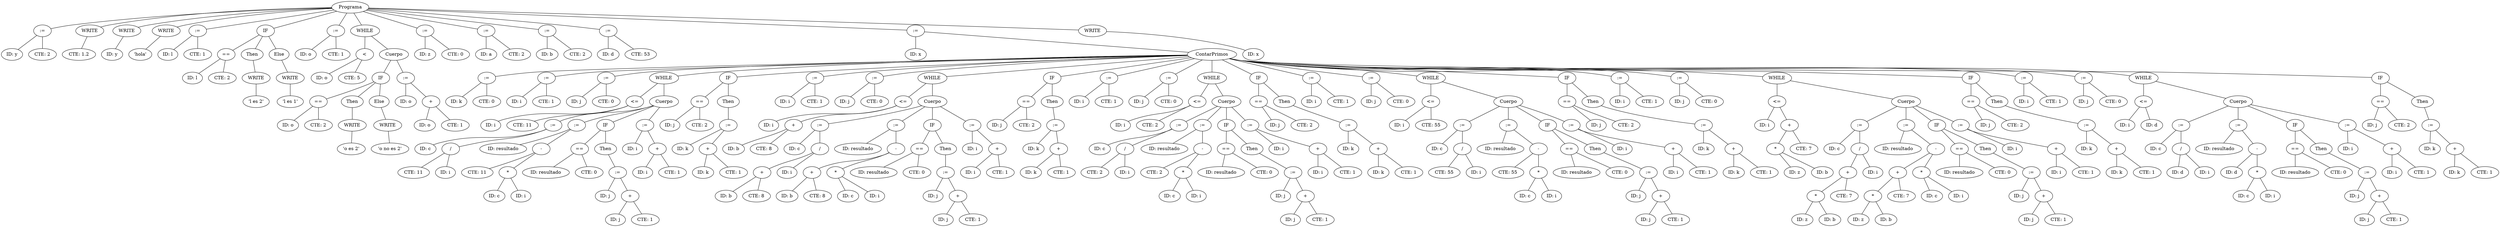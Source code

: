 graph G {nodo_programa [label="Programa"]
nodo_1897224226 [label=":="]
nodo_programa -- nodo_1897224226
nodo_581823703 [label="ID: y"]
nodo_1897224226 -- nodo_581823703
nodo_321847347 [label="CTE: 2"]
nodo_1897224226 -- nodo_321847347
nodo_1275946597 [label="WRITE"]
nodo_programa -- nodo_1275946597
nodo_147440932 [label="CTE: 1.2"]
nodo_1275946597 -- nodo_147440932
nodo_474134562 [label="WRITE"]
nodo_programa -- nodo_474134562
nodo_2133923747 [label="ID: y"]
nodo_474134562 -- nodo_2133923747
nodo_1312433799 [label="WRITE"]
nodo_programa -- nodo_1312433799
nodo_1929564740 [label="'hola'"]
nodo_1312433799 -- nodo_1929564740
nodo_2047403950 [label=":="]
nodo_programa -- nodo_2047403950
nodo_234056515 [label="ID: l"]
nodo_2047403950 -- nodo_234056515
nodo_308443748 [label="CTE: 1"]
nodo_2047403950 -- nodo_308443748
nodo_1997998750 [label="IF"]
nodo_programa -- nodo_1997998750
nodo_1243588165 [label="=="]
nodo_1997998750 -- nodo_1243588165
nodo_1545631030 [label="ID: l"]
nodo_1243588165 -- nodo_1545631030
nodo_1561363852 [label="CTE: 2"]
nodo_1243588165 -- nodo_1561363852
nodo_312227658 [label="Then"]
nodo_1997998750 -- nodo_312227658
nodo_621184722 [label="WRITE"]
nodo_312227658 -- nodo_621184722
nodo_2052116097 [label="'l es 2'"]
nodo_621184722 -- nodo_2052116097
nodo_599066786 [label="Else"]
nodo_1997998750 -- nodo_599066786
nodo_1356877305 [label="WRITE"]
nodo_599066786 -- nodo_1356877305
nodo_1103192353 [label="'l es 1'"]
nodo_1356877305 -- nodo_1103192353
nodo_1033472862 [label=":="]
nodo_programa -- nodo_1033472862
nodo_920806487 [label="ID: o"]
nodo_1033472862 -- nodo_920806487
nodo_1681881335 [label="CTE: 1"]
nodo_1033472862 -- nodo_1681881335
nodo_784188728 [label="WHILE"]
nodo_programa -- nodo_784188728
nodo_1603233994 [label="<"]
nodo_784188728 -- nodo_1603233994
nodo_2062188464 [label="ID: o"]
nodo_1603233994 -- nodo_2062188464
nodo_1695373530 [label="CTE: 5"]
nodo_1603233994 -- nodo_1695373530
nodo_635032902 [label="Cuerpo"]
nodo_784188728 -- nodo_635032902
nodo_20197391 [label="IF"]
nodo_635032902 -- nodo_20197391
nodo_680183910 [label="=="]
nodo_20197391 -- nodo_680183910
nodo_667848229 [label="ID: o"]
nodo_680183910 -- nodo_667848229
nodo_1289096319 [label="CTE: 2"]
nodo_680183910 -- nodo_1289096319
nodo_1816324514 [label="Then"]
nodo_20197391 -- nodo_1816324514
nodo_318096820 [label="WRITE"]
nodo_1816324514 -- nodo_318096820
nodo_1100598889 [label="'o es 2'"]
nodo_318096820 -- nodo_1100598889
nodo_1028687825 [label="Else"]
nodo_20197391 -- nodo_1028687825
nodo_1185183264 [label="WRITE"]
nodo_1028687825 -- nodo_1185183264
nodo_2051068709 [label="'o no es 2'"]
nodo_1185183264 -- nodo_2051068709
nodo_1965400194 [label=":="]
nodo_635032902 -- nodo_1965400194
nodo_1290981368 [label="ID: o"]
nodo_1965400194 -- nodo_1290981368
nodo_688043312 [label="+"]
nodo_1965400194 -- nodo_688043312
nodo_1428656846 [label="ID: o"]
nodo_688043312 -- nodo_1428656846
nodo_224270680 [label="CTE: 1"]
nodo_688043312 -- nodo_224270680
nodo_1468631556 [label=":="]
nodo_programa -- nodo_1468631556
nodo_1797132016 [label="ID: z"]
nodo_1468631556 -- nodo_1797132016
nodo_38158527 [label="CTE: 0"]
nodo_1468631556 -- nodo_38158527
nodo_2142178678 [label=":="]
nodo_programa -- nodo_2142178678
nodo_1693282605 [label="ID: a"]
nodo_2142178678 -- nodo_1693282605
nodo_2141162190 [label="CTE: 2"]
nodo_2142178678 -- nodo_2141162190
nodo_1340894778 [label=":="]
nodo_programa -- nodo_1340894778
nodo_1211043340 [label="ID: b"]
nodo_1340894778 -- nodo_1211043340
nodo_1204054589 [label="CTE: 2"]
nodo_1340894778 -- nodo_1204054589
nodo_1141789169 [label=":="]
nodo_programa -- nodo_1141789169
nodo_1748990708 [label="ID: d"]
nodo_1141789169 -- nodo_1748990708
nodo_1490048657 [label="CTE: 53"]
nodo_1141789169 -- nodo_1490048657
nodo_1008814644 [label=":="]
nodo_programa -- nodo_1008814644
nodo_177608088 [label="ID: x"]
nodo_1008814644 -- nodo_177608088
nodo_426583780 [label="ContarPrimos"]
nodo_1008814644 -- nodo_426583780
nodo_1137942406 [label=":="]
nodo_426583780 -- nodo_1137942406
nodo_1972706594 [label="ID: k"]
nodo_1137942406 -- nodo_1972706594
nodo_1326836957 [label="CTE: 0"]
nodo_1137942406 -- nodo_1326836957
nodo_1061140957 [label=":="]
nodo_426583780 -- nodo_1061140957
nodo_1615805971 [label="ID: i"]
nodo_1061140957 -- nodo_1615805971
nodo_1030636341 [label="CTE: 1"]
nodo_1061140957 -- nodo_1030636341
nodo_1576874817 [label=":="]
nodo_426583780 -- nodo_1576874817
nodo_533629042 [label="ID: j"]
nodo_1576874817 -- nodo_533629042
nodo_107516478 [label="CTE: 0"]
nodo_1576874817 -- nodo_107516478
nodo_1229983277 [label="WHILE"]
nodo_426583780 -- nodo_1229983277
nodo_2097372029 [label="<="]
nodo_1229983277 -- nodo_2097372029
nodo_384156087 [label="ID: i"]
nodo_2097372029 -- nodo_384156087
nodo_1415469111 [label="CTE: 11"]
nodo_2097372029 -- nodo_1415469111
nodo_498472439 [label="Cuerpo"]
nodo_1229983277 -- nodo_498472439
nodo_2047438223 [label=":="]
nodo_498472439 -- nodo_2047438223
nodo_1121575680 [label="ID: c"]
nodo_2047438223 -- nodo_1121575680
nodo_1692435596 [label="/"]
nodo_2047438223 -- nodo_1692435596
nodo_1238645834 [label="CTE: 11"]
nodo_1692435596 -- nodo_1238645834
nodo_2013283818 [label="ID: i"]
nodo_1692435596 -- nodo_2013283818
nodo_1976334345 [label=":="]
nodo_498472439 -- nodo_1976334345
nodo_359155416 [label="ID: resultado"]
nodo_1976334345 -- nodo_359155416
nodo_2109083219 [label="-"]
nodo_1976334345 -- nodo_2109083219
nodo_123943706 [label="CTE: 11"]
nodo_2109083219 -- nodo_123943706
nodo_301537231 [label="*"]
nodo_2109083219 -- nodo_301537231
nodo_1181797806 [label="ID: c"]
nodo_301537231 -- nodo_1181797806
nodo_192513957 [label="ID: i"]
nodo_301537231 -- nodo_192513957
nodo_358405691 [label="IF"]
nodo_498472439 -- nodo_358405691
nodo_1287842864 [label="=="]
nodo_358405691 -- nodo_1287842864
nodo_211764667 [label="ID: resultado"]
nodo_1287842864 -- nodo_211764667
nodo_1260171042 [label="CTE: 0"]
nodo_1287842864 -- nodo_1260171042
nodo_948065652 [label="Then"]
nodo_358405691 -- nodo_948065652
nodo_1668975928 [label=":="]
nodo_948065652 -- nodo_1668975928
nodo_356433521 [label="ID: j"]
nodo_1668975928 -- nodo_356433521
nodo_997549643 [label="+"]
nodo_1668975928 -- nodo_997549643
nodo_301383076 [label="ID: j"]
nodo_997549643 -- nodo_301383076
nodo_651358703 [label="CTE: 1"]
nodo_997549643 -- nodo_651358703
nodo_1191124594 [label=":="]
nodo_498472439 -- nodo_1191124594
nodo_1445490648 [label="ID: i"]
nodo_1191124594 -- nodo_1445490648
nodo_1914172196 [label="+"]
nodo_1191124594 -- nodo_1914172196
nodo_1132148992 [label="ID: i"]
nodo_1914172196 -- nodo_1132148992
nodo_2110366611 [label="CTE: 1"]
nodo_1914172196 -- nodo_2110366611
nodo_1745507677 [label="IF"]
nodo_426583780 -- nodo_1745507677
nodo_633935275 [label="=="]
nodo_1745507677 -- nodo_633935275
nodo_1063291691 [label="ID: j"]
nodo_633935275 -- nodo_1063291691
nodo_260403823 [label="CTE: 2"]
nodo_633935275 -- nodo_260403823
nodo_899645055 [label="Then"]
nodo_1745507677 -- nodo_899645055
nodo_1477857578 [label=":="]
nodo_899645055 -- nodo_1477857578
nodo_1670684880 [label="ID: k"]
nodo_1477857578 -- nodo_1670684880
nodo_1193717959 [label="+"]
nodo_1477857578 -- nodo_1193717959
nodo_159662810 [label="ID: k"]
nodo_1193717959 -- nodo_159662810
nodo_1668406721 [label="CTE: 1"]
nodo_1193717959 -- nodo_1668406721
nodo_623207263 [label=":="]
nodo_426583780 -- nodo_623207263
nodo_1467441076 [label="ID: i"]
nodo_623207263 -- nodo_1467441076
nodo_2093896978 [label="CTE: 1"]
nodo_623207263 -- nodo_2093896978
nodo_297537695 [label=":="]
nodo_426583780 -- nodo_297537695
nodo_520988268 [label="ID: j"]
nodo_297537695 -- nodo_520988268
nodo_1919602886 [label="CTE: 0"]
nodo_297537695 -- nodo_1919602886
nodo_2080533852 [label="WHILE"]
nodo_426583780 -- nodo_2080533852
nodo_223060651 [label="<="]
nodo_2080533852 -- nodo_223060651
nodo_2131184552 [label="ID: i"]
nodo_223060651 -- nodo_2131184552
nodo_1531926638 [label="+"]
nodo_223060651 -- nodo_1531926638
nodo_885569238 [label="ID: b"]
nodo_1531926638 -- nodo_885569238
nodo_1682310174 [label="CTE: 8"]
nodo_1531926638 -- nodo_1682310174
nodo_567892277 [label="Cuerpo"]
nodo_2080533852 -- nodo_567892277
nodo_7661896 [label=":="]
nodo_567892277 -- nodo_7661896
nodo_1912308118 [label="ID: c"]
nodo_7661896 -- nodo_1912308118
nodo_633937219 [label="/"]
nodo_7661896 -- nodo_633937219
nodo_1320351806 [label="+"]
nodo_633937219 -- nodo_1320351806
nodo_1772840457 [label="ID: b"]
nodo_1320351806 -- nodo_1772840457
nodo_1156689307 [label="CTE: 8"]
nodo_1320351806 -- nodo_1156689307
nodo_700420931 [label="ID: i"]
nodo_633937219 -- nodo_700420931
nodo_1880489282 [label=":="]
nodo_567892277 -- nodo_1880489282
nodo_1119635047 [label="ID: resultado"]
nodo_1880489282 -- nodo_1119635047
nodo_191407838 [label="-"]
nodo_1880489282 -- nodo_191407838
nodo_1578633595 [label="+"]
nodo_191407838 -- nodo_1578633595
nodo_20451351 [label="ID: b"]
nodo_1578633595 -- nodo_20451351
nodo_555217193 [label="CTE: 8"]
nodo_1578633595 -- nodo_555217193
nodo_1862794627 [label="*"]
nodo_191407838 -- nodo_1862794627
nodo_1909093065 [label="ID: c"]
nodo_1862794627 -- nodo_1909093065
nodo_808680527 [label="ID: i"]
nodo_1862794627 -- nodo_808680527
nodo_775114201 [label="IF"]
nodo_567892277 -- nodo_775114201
nodo_2122860153 [label="=="]
nodo_775114201 -- nodo_2122860153
nodo_1551249243 [label="ID: resultado"]
nodo_2122860153 -- nodo_1551249243
nodo_2005721502 [label="CTE: 0"]
nodo_2122860153 -- nodo_2005721502
nodo_1130702643 [label="Then"]
nodo_775114201 -- nodo_1130702643
nodo_2145524392 [label=":="]
nodo_1130702643 -- nodo_2145524392
nodo_310636280 [label="ID: j"]
nodo_2145524392 -- nodo_310636280
nodo_43220263 [label="+"]
nodo_2145524392 -- nodo_43220263
nodo_1755680505 [label="ID: j"]
nodo_43220263 -- nodo_1755680505
nodo_134086175 [label="CTE: 1"]
nodo_43220263 -- nodo_134086175
nodo_168047670 [label=":="]
nodo_567892277 -- nodo_168047670
nodo_325523988 [label="ID: i"]
nodo_168047670 -- nodo_325523988
nodo_1467063495 [label="+"]
nodo_168047670 -- nodo_1467063495
nodo_1058315568 [label="ID: i"]
nodo_1467063495 -- nodo_1058315568
nodo_337296224 [label="CTE: 1"]
nodo_1467063495 -- nodo_337296224
nodo_1057399885 [label="IF"]
nodo_426583780 -- nodo_1057399885
nodo_1682608334 [label="=="]
nodo_1057399885 -- nodo_1682608334
nodo_2133617770 [label="ID: j"]
nodo_1682608334 -- nodo_2133617770
nodo_1051466068 [label="CTE: 2"]
nodo_1682608334 -- nodo_1051466068
nodo_880997888 [label="Then"]
nodo_1057399885 -- nodo_880997888
nodo_83811518 [label=":="]
nodo_880997888 -- nodo_83811518
nodo_414039927 [label="ID: k"]
nodo_83811518 -- nodo_414039927
nodo_1184199567 [label="+"]
nodo_83811518 -- nodo_1184199567
nodo_1703194539 [label="ID: k"]
nodo_1184199567 -- nodo_1703194539
nodo_401441929 [label="CTE: 1"]
nodo_1184199567 -- nodo_401441929
nodo_1649329924 [label=":="]
nodo_426583780 -- nodo_1649329924
nodo_254462409 [label="ID: i"]
nodo_1649329924 -- nodo_254462409
nodo_1326696048 [label="CTE: 1"]
nodo_1649329924 -- nodo_1326696048
nodo_874633943 [label=":="]
nodo_426583780 -- nodo_874633943
nodo_541281712 [label="ID: j"]
nodo_874633943 -- nodo_541281712
nodo_2038344944 [label="CTE: 0"]
nodo_874633943 -- nodo_2038344944
nodo_672122345 [label="WHILE"]
nodo_426583780 -- nodo_672122345
nodo_314725725 [label="<="]
nodo_672122345 -- nodo_314725725
nodo_685159544 [label="ID: i"]
nodo_314725725 -- nodo_685159544
nodo_608404670 [label="CTE: 2"]
nodo_314725725 -- nodo_608404670
nodo_1916091730 [label="Cuerpo"]
nodo_672122345 -- nodo_1916091730
nodo_1918760692 [label=":="]
nodo_1916091730 -- nodo_1918760692
nodo_1874192819 [label="ID: c"]
nodo_1918760692 -- nodo_1874192819
nodo_1466693263 [label="/"]
nodo_1918760692 -- nodo_1466693263
nodo_217030301 [label="CTE: 2"]
nodo_1466693263 -- nodo_217030301
nodo_286798754 [label="ID: i"]
nodo_1466693263 -- nodo_286798754
nodo_1361094723 [label=":="]
nodo_1916091730 -- nodo_1361094723
nodo_1501033318 [label="ID: resultado"]
nodo_1361094723 -- nodo_1501033318
nodo_698123683 [label="-"]
nodo_1361094723 -- nodo_698123683
nodo_2034837009 [label="CTE: 2"]
nodo_698123683 -- nodo_2034837009
nodo_763362251 [label="*"]
nodo_698123683 -- nodo_763362251
nodo_1274401217 [label="ID: c"]
nodo_763362251 -- nodo_1274401217
nodo_109704321 [label="ID: i"]
nodo_763362251 -- nodo_109704321
nodo_918565871 [label="IF"]
nodo_1916091730 -- nodo_918565871
nodo_1689462623 [label="=="]
nodo_918565871 -- nodo_1689462623
nodo_19761617 [label="ID: resultado"]
nodo_1689462623 -- nodo_19761617
nodo_1221150857 [label="CTE: 0"]
nodo_1689462623 -- nodo_1221150857
nodo_2132890932 [label="Then"]
nodo_918565871 -- nodo_2132890932
nodo_39132240 [label=":="]
nodo_2132890932 -- nodo_39132240
nodo_1876655818 [label="ID: j"]
nodo_39132240 -- nodo_1876655818
nodo_1834282680 [label="+"]
nodo_39132240 -- nodo_1834282680
nodo_405376723 [label="ID: j"]
nodo_1834282680 -- nodo_405376723
nodo_842311194 [label="CTE: 1"]
nodo_1834282680 -- nodo_842311194
nodo_103658424 [label=":="]
nodo_1916091730 -- nodo_103658424
nodo_1279700203 [label="ID: i"]
nodo_103658424 -- nodo_1279700203
nodo_407764134 [label="+"]
nodo_103658424 -- nodo_407764134
nodo_257859011 [label="ID: i"]
nodo_407764134 -- nodo_257859011
nodo_1678069731 [label="CTE: 1"]
nodo_407764134 -- nodo_1678069731
nodo_501061244 [label="IF"]
nodo_426583780 -- nodo_501061244
nodo_1786962349 [label="=="]
nodo_501061244 -- nodo_1786962349
nodo_290052539 [label="ID: j"]
nodo_1786962349 -- nodo_290052539
nodo_1602090534 [label="CTE: 2"]
nodo_1786962349 -- nodo_1602090534
nodo_778233283 [label="Then"]
nodo_501061244 -- nodo_778233283
nodo_1402005035 [label=":="]
nodo_778233283 -- nodo_1402005035
nodo_206268899 [label="ID: k"]
nodo_1402005035 -- nodo_206268899
nodo_1010262666 [label="+"]
nodo_1402005035 -- nodo_1010262666
nodo_88261682 [label="ID: k"]
nodo_1010262666 -- nodo_88261682
nodo_1362610959 [label="CTE: 1"]
nodo_1010262666 -- nodo_1362610959
nodo_107263163 [label=":="]
nodo_426583780 -- nodo_107263163
nodo_21013967 [label="ID: i"]
nodo_107263163 -- nodo_21013967
nodo_313561729 [label="CTE: 1"]
nodo_107263163 -- nodo_313561729
nodo_2100321387 [label=":="]
nodo_426583780 -- nodo_2100321387
nodo_1590885914 [label="ID: j"]
nodo_2100321387 -- nodo_1590885914
nodo_1522026194 [label="CTE: 0"]
nodo_2100321387 -- nodo_1522026194
nodo_1284174750 [label="WHILE"]
nodo_426583780 -- nodo_1284174750
nodo_866528608 [label="<="]
nodo_1284174750 -- nodo_866528608
nodo_2051880736 [label="ID: i"]
nodo_866528608 -- nodo_2051880736
nodo_1650155629 [label="CTE: 55"]
nodo_866528608 -- nodo_1650155629
nodo_2035706299 [label="Cuerpo"]
nodo_1284174750 -- nodo_2035706299
nodo_2065274588 [label=":="]
nodo_2035706299 -- nodo_2065274588
nodo_1761499816 [label="ID: c"]
nodo_2065274588 -- nodo_1761499816
nodo_1369376722 [label="/"]
nodo_2065274588 -- nodo_1369376722
nodo_466528235 [label="CTE: 55"]
nodo_1369376722 -- nodo_466528235
nodo_752254264 [label="ID: i"]
nodo_1369376722 -- nodo_752254264
nodo_912742672 [label=":="]
nodo_2035706299 -- nodo_912742672
nodo_527395225 [label="ID: resultado"]
nodo_912742672 -- nodo_527395225
nodo_1911583840 [label="-"]
nodo_912742672 -- nodo_1911583840
nodo_1859184859 [label="CTE: 55"]
nodo_1911583840 -- nodo_1859184859
nodo_1651737544 [label="*"]
nodo_1911583840 -- nodo_1651737544
nodo_112467390 [label="ID: c"]
nodo_1651737544 -- nodo_112467390
nodo_1955936892 [label="ID: i"]
nodo_1651737544 -- nodo_1955936892
nodo_493523461 [label="IF"]
nodo_2035706299 -- nodo_493523461
nodo_1668890531 [label="=="]
nodo_493523461 -- nodo_1668890531
nodo_1166444447 [label="ID: resultado"]
nodo_1668890531 -- nodo_1166444447
nodo_404554633 [label="CTE: 0"]
nodo_1668890531 -- nodo_404554633
nodo_1370374197 [label="Then"]
nodo_493523461 -- nodo_1370374197
nodo_2072045956 [label=":="]
nodo_1370374197 -- nodo_2072045956
nodo_181089044 [label="ID: j"]
nodo_2072045956 -- nodo_181089044
nodo_2050652303 [label="+"]
nodo_2072045956 -- nodo_2050652303
nodo_1505107989 [label="ID: j"]
nodo_2050652303 -- nodo_1505107989
nodo_629554798 [label="CTE: 1"]
nodo_2050652303 -- nodo_629554798
nodo_1988557401 [label=":="]
nodo_2035706299 -- nodo_1988557401
nodo_1599146502 [label="ID: i"]
nodo_1988557401 -- nodo_1599146502
nodo_932134769 [label="+"]
nodo_1988557401 -- nodo_932134769
nodo_602800800 [label="ID: i"]
nodo_932134769 -- nodo_602800800
nodo_1660641462 [label="CTE: 1"]
nodo_932134769 -- nodo_1660641462
nodo_892164053 [label="IF"]
nodo_426583780 -- nodo_892164053
nodo_2065138358 [label="=="]
nodo_892164053 -- nodo_2065138358
nodo_683631734 [label="ID: j"]
nodo_2065138358 -- nodo_683631734
nodo_301489927 [label="CTE: 2"]
nodo_2065138358 -- nodo_301489927
nodo_1320431890 [label="Then"]
nodo_892164053 -- nodo_1320431890
nodo_166795328 [label=":="]
nodo_1320431890 -- nodo_166795328
nodo_1514029532 [label="ID: k"]
nodo_166795328 -- nodo_1514029532
nodo_166542843 [label="+"]
nodo_166795328 -- nodo_166542843
nodo_1723769205 [label="ID: k"]
nodo_166542843 -- nodo_1723769205
nodo_1737262842 [label="CTE: 1"]
nodo_166542843 -- nodo_1737262842
nodo_1335106422 [label=":="]
nodo_426583780 -- nodo_1335106422
nodo_804713882 [label="ID: i"]
nodo_1335106422 -- nodo_804713882
nodo_1020283928 [label="CTE: 1"]
nodo_1335106422 -- nodo_1020283928
nodo_1063826990 [label=":="]
nodo_426583780 -- nodo_1063826990
nodo_1355302174 [label="ID: j"]
nodo_1063826990 -- nodo_1355302174
nodo_1208627384 [label="CTE: 0"]
nodo_1063826990 -- nodo_1208627384
nodo_1988367661 [label="WHILE"]
nodo_426583780 -- nodo_1988367661
nodo_212276245 [label="<="]
nodo_1988367661 -- nodo_212276245
nodo_508903466 [label="ID: i"]
nodo_212276245 -- nodo_508903466
nodo_121846952 [label="+"]
nodo_212276245 -- nodo_121846952
nodo_1371044880 [label="*"]
nodo_121846952 -- nodo_1371044880
nodo_1703660942 [label="ID: z"]
nodo_1371044880 -- nodo_1703660942
nodo_1366000901 [label="ID: b"]
nodo_1371044880 -- nodo_1366000901
nodo_1330857468 [label="CTE: 7"]
nodo_121846952 -- nodo_1330857468
nodo_1570367738 [label="Cuerpo"]
nodo_1988367661 -- nodo_1570367738
nodo_1715841402 [label=":="]
nodo_1570367738 -- nodo_1715841402
nodo_1804294938 [label="ID: c"]
nodo_1715841402 -- nodo_1804294938
nodo_1042452274 [label="/"]
nodo_1715841402 -- nodo_1042452274
nodo_753827380 [label="+"]
nodo_1042452274 -- nodo_753827380
nodo_1730878634 [label="*"]
nodo_753827380 -- nodo_1730878634
nodo_1447676126 [label="ID: z"]
nodo_1730878634 -- nodo_1447676126
nodo_2092467770 [label="ID: b"]
nodo_1730878634 -- nodo_2092467770
nodo_595089479 [label="CTE: 7"]
nodo_753827380 -- nodo_595089479
nodo_478797518 [label="ID: i"]
nodo_1042452274 -- nodo_478797518
nodo_77523641 [label=":="]
nodo_1570367738 -- nodo_77523641
nodo_1009726790 [label="ID: resultado"]
nodo_77523641 -- nodo_1009726790
nodo_1567942884 [label="-"]
nodo_77523641 -- nodo_1567942884
nodo_257499690 [label="+"]
nodo_1567942884 -- nodo_257499690
nodo_2086787674 [label="*"]
nodo_257499690 -- nodo_2086787674
nodo_966874517 [label="ID: z"]
nodo_2086787674 -- nodo_966874517
nodo_1139321229 [label="ID: b"]
nodo_2086787674 -- nodo_1139321229
nodo_98999208 [label="CTE: 7"]
nodo_257499690 -- nodo_98999208
nodo_1999053380 [label="*"]
nodo_1567942884 -- nodo_1999053380
nodo_1142545608 [label="ID: c"]
nodo_1999053380 -- nodo_1142545608
nodo_1119596807 [label="ID: i"]
nodo_1999053380 -- nodo_1119596807
nodo_1941002531 [label="IF"]
nodo_1570367738 -- nodo_1941002531
nodo_1036673043 [label="=="]
nodo_1941002531 -- nodo_1036673043
nodo_935265534 [label="ID: resultado"]
nodo_1036673043 -- nodo_935265534
nodo_672376967 [label="CTE: 0"]
nodo_1036673043 -- nodo_672376967
nodo_1368560871 [label="Then"]
nodo_1941002531 -- nodo_1368560871
nodo_1060551742 [label=":="]
nodo_1368560871 -- nodo_1060551742
nodo_1893844946 [label="ID: j"]
nodo_1060551742 -- nodo_1893844946
nodo_1157832409 [label="+"]
nodo_1060551742 -- nodo_1157832409
nodo_7573298 [label="ID: j"]
nodo_1157832409 -- nodo_7573298
nodo_179180622 [label="CTE: 1"]
nodo_1157832409 -- nodo_179180622
nodo_1955569054 [label=":="]
nodo_1570367738 -- nodo_1955569054
nodo_690462720 [label="ID: i"]
nodo_1955569054 -- nodo_690462720
nodo_900833289 [label="+"]
nodo_1955569054 -- nodo_900833289
nodo_1338494613 [label="ID: i"]
nodo_900833289 -- nodo_1338494613
nodo_1194117534 [label="CTE: 1"]
nodo_900833289 -- nodo_1194117534
nodo_1402951387 [label="IF"]
nodo_426583780 -- nodo_1402951387
nodo_1804993865 [label="=="]
nodo_1402951387 -- nodo_1804993865
nodo_441765320 [label="ID: j"]
nodo_1804993865 -- nodo_441765320
nodo_999655205 [label="CTE: 2"]
nodo_1804993865 -- nodo_999655205
nodo_303376130 [label="Then"]
nodo_1402951387 -- nodo_303376130
nodo_1240646724 [label=":="]
nodo_303376130 -- nodo_1240646724
nodo_1978952255 [label="ID: k"]
nodo_1240646724 -- nodo_1978952255
nodo_1657763595 [label="+"]
nodo_1240646724 -- nodo_1657763595
nodo_1507418471 [label="ID: k"]
nodo_1657763595 -- nodo_1507418471
nodo_106323708 [label="CTE: 1"]
nodo_1657763595 -- nodo_106323708
nodo_1353017755 [label=":="]
nodo_426583780 -- nodo_1353017755
nodo_1238055851 [label="ID: i"]
nodo_1353017755 -- nodo_1238055851
nodo_1535883692 [label="CTE: 1"]
nodo_1353017755 -- nodo_1535883692
nodo_1872674207 [label=":="]
nodo_426583780 -- nodo_1872674207
nodo_336390214 [label="ID: j"]
nodo_1872674207 -- nodo_336390214
nodo_67804943 [label="CTE: 0"]
nodo_1872674207 -- nodo_67804943
nodo_46792955 [label="WHILE"]
nodo_426583780 -- nodo_46792955
nodo_404891512 [label="<="]
nodo_46792955 -- nodo_404891512
nodo_1797239522 [label="ID: i"]
nodo_404891512 -- nodo_1797239522
nodo_1002285673 [label="ID: d"]
nodo_404891512 -- nodo_1002285673
nodo_1772271677 [label="Cuerpo"]
nodo_46792955 -- nodo_1772271677
nodo_1622301590 [label=":="]
nodo_1772271677 -- nodo_1622301590
nodo_1991011776 [label="ID: c"]
nodo_1622301590 -- nodo_1991011776
nodo_546598814 [label="/"]
nodo_1622301590 -- nodo_546598814
nodo_1544243425 [label="ID: d"]
nodo_546598814 -- nodo_1544243425
nodo_773309981 [label="ID: i"]
nodo_546598814 -- nodo_773309981
nodo_1002466418 [label=":="]
nodo_1772271677 -- nodo_1002466418
nodo_942349323 [label="ID: resultado"]
nodo_1002466418 -- nodo_942349323
nodo_1046550447 [label="-"]
nodo_1002466418 -- nodo_1046550447
nodo_785783120 [label="ID: d"]
nodo_1046550447 -- nodo_785783120
nodo_374166276 [label="*"]
nodo_1046550447 -- nodo_374166276
nodo_1994837634 [label="ID: c"]
nodo_374166276 -- nodo_1994837634
nodo_1074553758 [label="ID: i"]
nodo_374166276 -- nodo_1074553758
nodo_1578040918 [label="IF"]
nodo_1772271677 -- nodo_1578040918
nodo_572998624 [label="=="]
nodo_1578040918 -- nodo_572998624
nodo_1651837944 [label="ID: resultado"]
nodo_572998624 -- nodo_1651837944
nodo_1103533243 [label="CTE: 0"]
nodo_572998624 -- nodo_1103533243
nodo_1754476187 [label="Then"]
nodo_1578040918 -- nodo_1754476187
nodo_1890797610 [label=":="]
nodo_1754476187 -- nodo_1890797610
nodo_986953487 [label="ID: j"]
nodo_1890797610 -- nodo_986953487
nodo_1338347426 [label="+"]
nodo_1890797610 -- nodo_1338347426
nodo_1045661495 [label="ID: j"]
nodo_1338347426 -- nodo_1045661495
nodo_1422621391 [label="CTE: 1"]
nodo_1338347426 -- nodo_1422621391
nodo_1938277526 [label=":="]
nodo_1772271677 -- nodo_1938277526
nodo_282918363 [label="ID: i"]
nodo_1938277526 -- nodo_282918363
nodo_848603848 [label="+"]
nodo_1938277526 -- nodo_848603848
nodo_1023849303 [label="ID: i"]
nodo_848603848 -- nodo_1023849303
nodo_1885893397 [label="CTE: 1"]
nodo_848603848 -- nodo_1885893397
nodo_128805606 [label="IF"]
nodo_426583780 -- nodo_128805606
nodo_284709425 [label="=="]
nodo_128805606 -- nodo_284709425
nodo_418170738 [label="ID: j"]
nodo_284709425 -- nodo_418170738
nodo_724565921 [label="CTE: 2"]
nodo_284709425 -- nodo_724565921
nodo_1194936952 [label="Then"]
nodo_128805606 -- nodo_1194936952
nodo_360903028 [label=":="]
nodo_1194936952 -- nodo_360903028
nodo_1806394337 [label="ID: k"]
nodo_360903028 -- nodo_1806394337
nodo_1068321730 [label="+"]
nodo_360903028 -- nodo_1068321730
nodo_843758789 [label="ID: k"]
nodo_1068321730 -- nodo_843758789
nodo_818012841 [label="CTE: 1"]
nodo_1068321730 -- nodo_818012841
nodo_4533051 [label="WRITE"]
nodo_programa -- nodo_4533051
nodo_1432589226 [label="ID: x"]
nodo_4533051 -- nodo_1432589226
}
